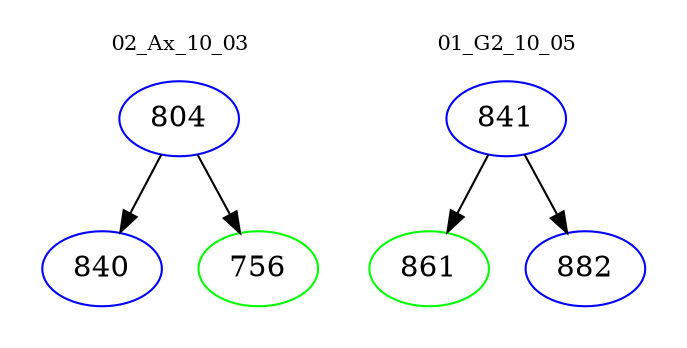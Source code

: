 digraph{
subgraph cluster_0 {
color = white
label = "02_Ax_10_03";
fontsize=10;
T0_804 [label="804", color="blue"]
T0_804 -> T0_840 [color="black"]
T0_840 [label="840", color="blue"]
T0_804 -> T0_756 [color="black"]
T0_756 [label="756", color="green"]
}
subgraph cluster_1 {
color = white
label = "01_G2_10_05";
fontsize=10;
T1_841 [label="841", color="blue"]
T1_841 -> T1_861 [color="black"]
T1_861 [label="861", color="green"]
T1_841 -> T1_882 [color="black"]
T1_882 [label="882", color="blue"]
}
}
